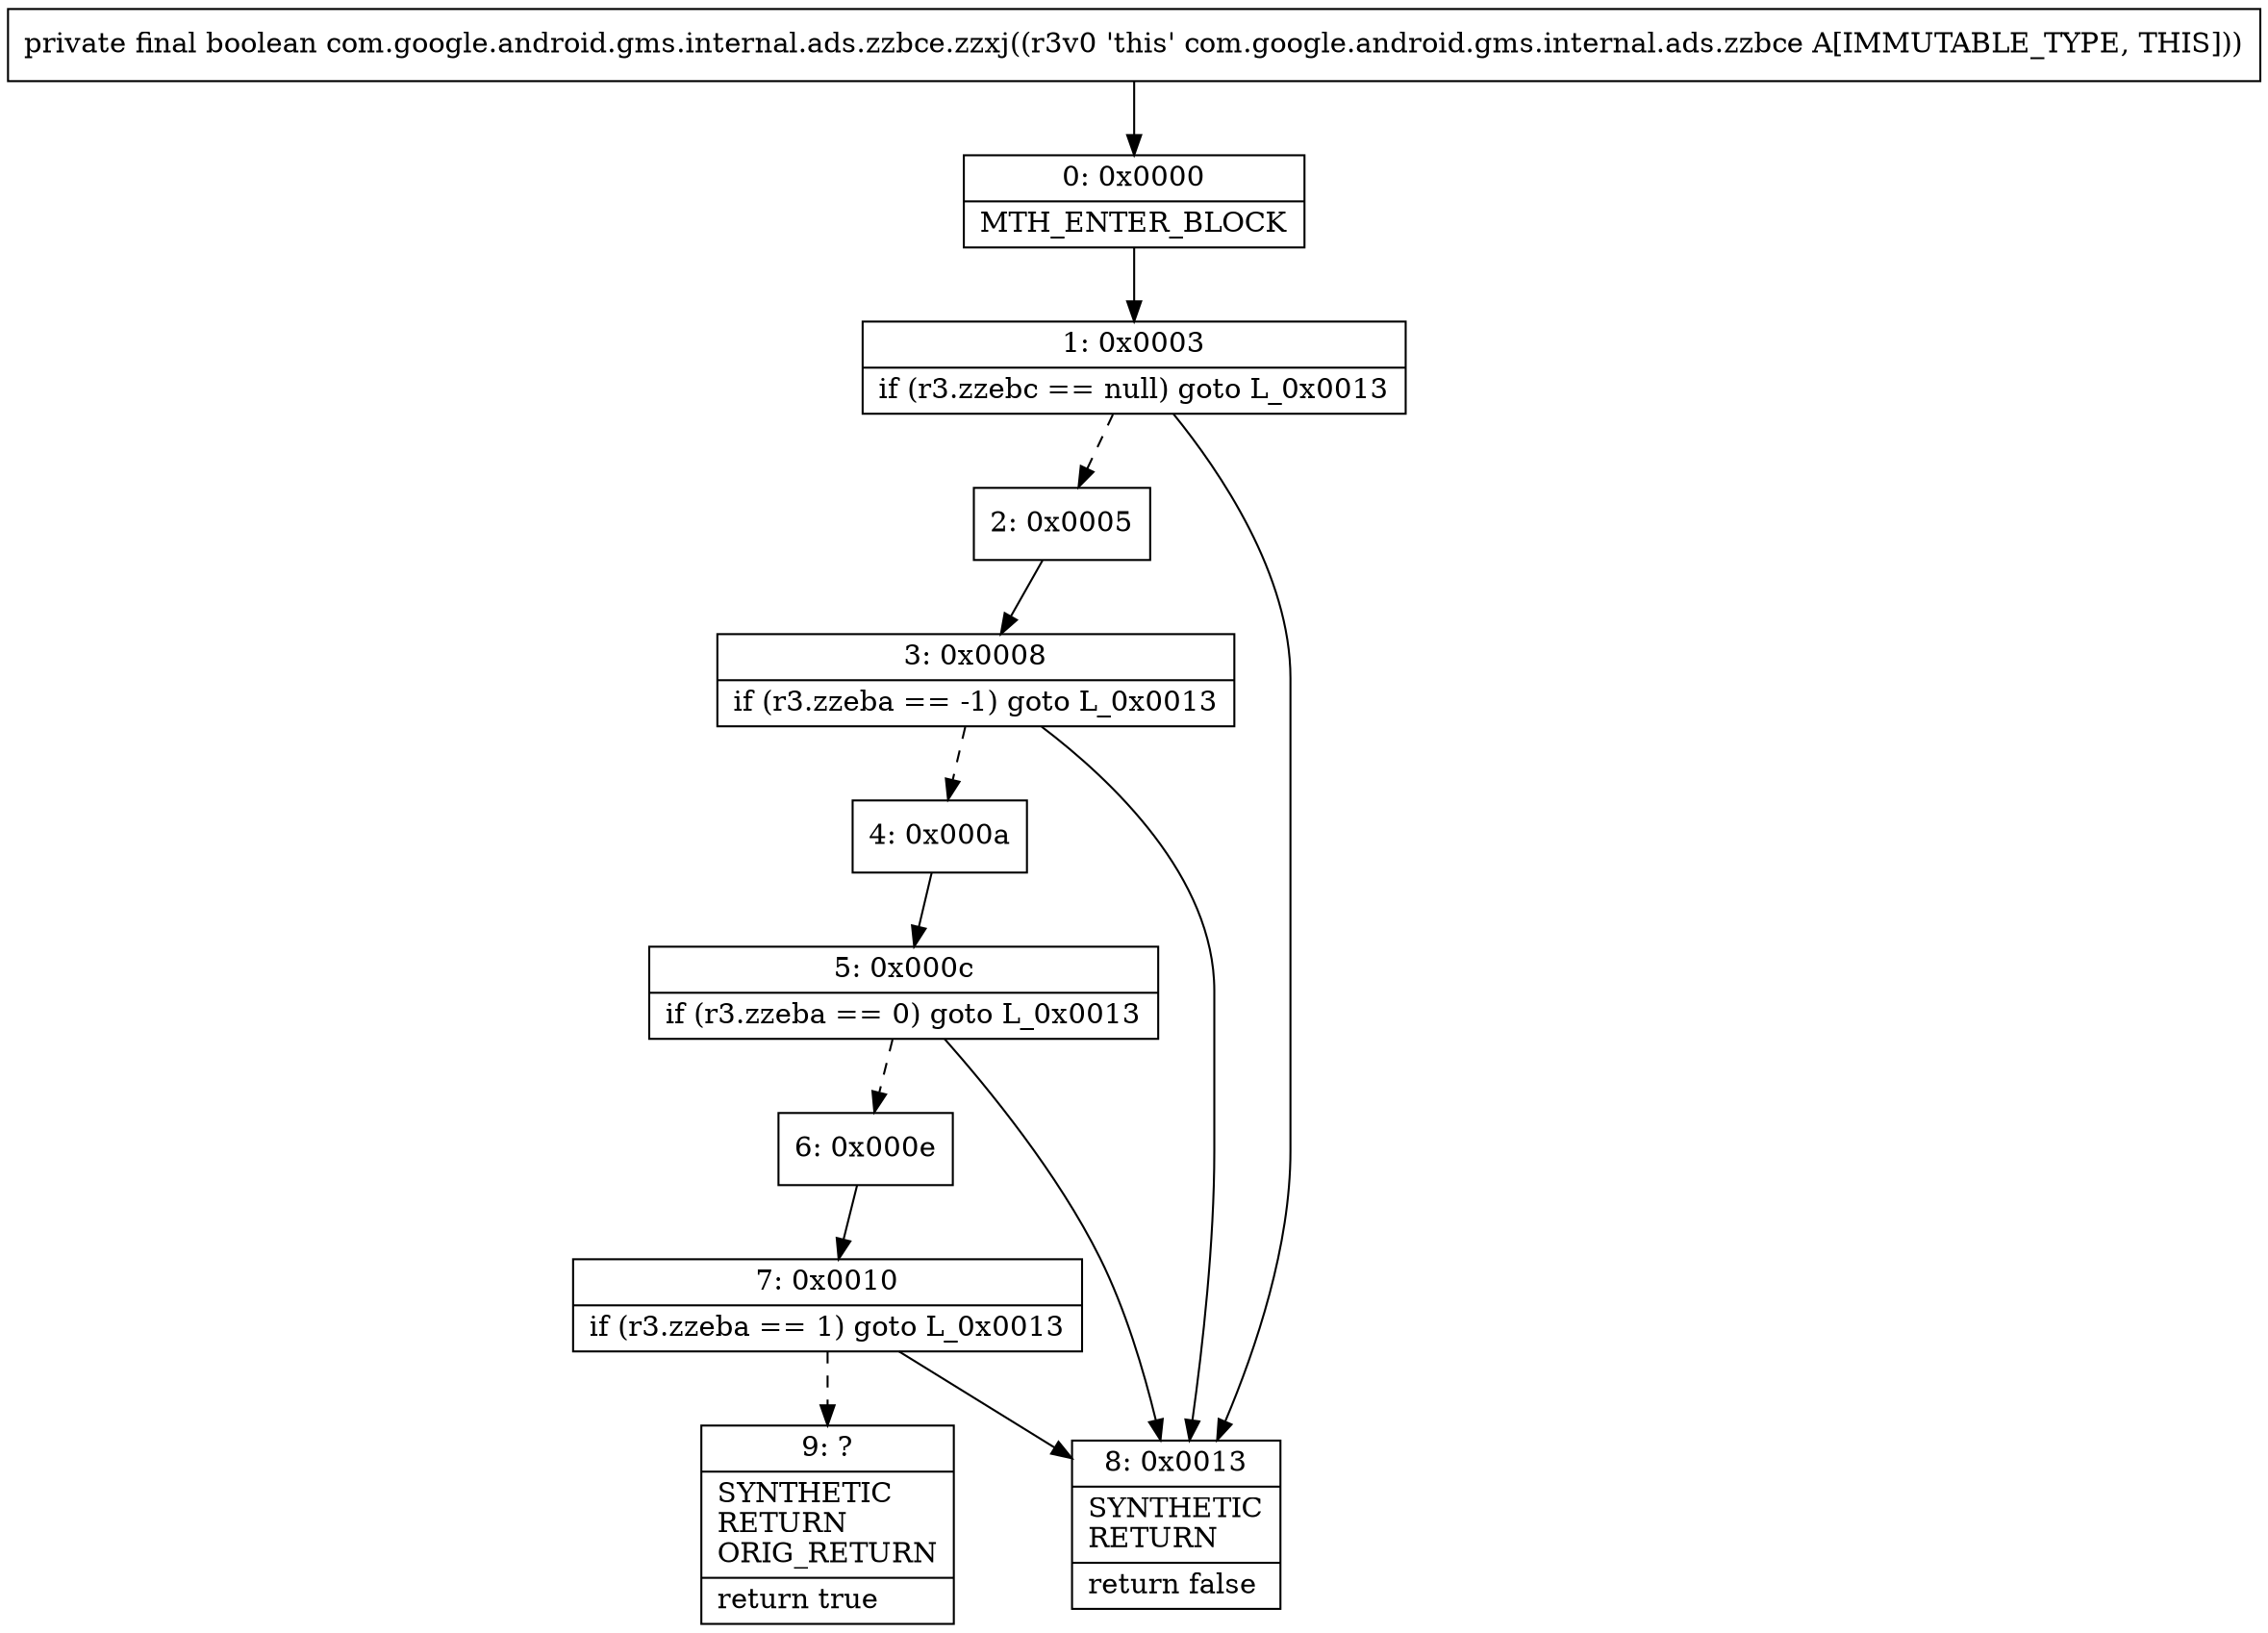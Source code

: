 digraph "CFG forcom.google.android.gms.internal.ads.zzbce.zzxj()Z" {
Node_0 [shape=record,label="{0\:\ 0x0000|MTH_ENTER_BLOCK\l}"];
Node_1 [shape=record,label="{1\:\ 0x0003|if (r3.zzebc == null) goto L_0x0013\l}"];
Node_2 [shape=record,label="{2\:\ 0x0005}"];
Node_3 [shape=record,label="{3\:\ 0x0008|if (r3.zzeba == \-1) goto L_0x0013\l}"];
Node_4 [shape=record,label="{4\:\ 0x000a}"];
Node_5 [shape=record,label="{5\:\ 0x000c|if (r3.zzeba == 0) goto L_0x0013\l}"];
Node_6 [shape=record,label="{6\:\ 0x000e}"];
Node_7 [shape=record,label="{7\:\ 0x0010|if (r3.zzeba == 1) goto L_0x0013\l}"];
Node_8 [shape=record,label="{8\:\ 0x0013|SYNTHETIC\lRETURN\l|return false\l}"];
Node_9 [shape=record,label="{9\:\ ?|SYNTHETIC\lRETURN\lORIG_RETURN\l|return true\l}"];
MethodNode[shape=record,label="{private final boolean com.google.android.gms.internal.ads.zzbce.zzxj((r3v0 'this' com.google.android.gms.internal.ads.zzbce A[IMMUTABLE_TYPE, THIS])) }"];
MethodNode -> Node_0;
Node_0 -> Node_1;
Node_1 -> Node_2[style=dashed];
Node_1 -> Node_8;
Node_2 -> Node_3;
Node_3 -> Node_4[style=dashed];
Node_3 -> Node_8;
Node_4 -> Node_5;
Node_5 -> Node_6[style=dashed];
Node_5 -> Node_8;
Node_6 -> Node_7;
Node_7 -> Node_8;
Node_7 -> Node_9[style=dashed];
}

